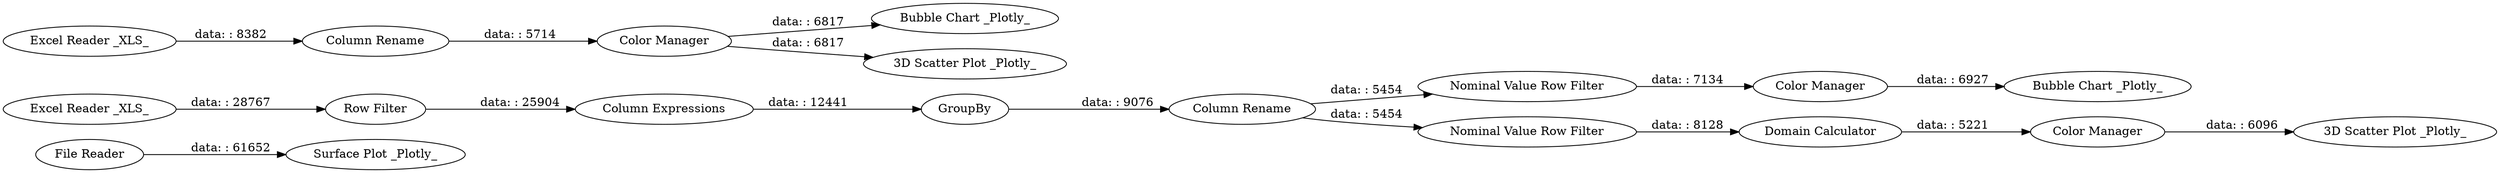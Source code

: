 digraph {
	"-2164033853383290364_1" [label="File Reader"]
	"-2164033853383290364_21" [label="Color Manager"]
	"-2164033853383290364_20" [label="Bubble Chart _Plotly_"]
	"-2164033853383290364_4" [label="Excel Reader _XLS_"]
	"-2164033853383290364_16" [label="Row Filter"]
	"-2164033853383290364_13" [label=GroupBy]
	"-2164033853383290364_10" [label="Color Manager"]
	"-2164033853383290364_7" [label="Color Manager"]
	"-2164033853383290364_17" [label="Column Expressions"]
	"-2164033853383290364_5" [label="Column Rename"]
	"-2164033853383290364_14" [label="3D Scatter Plot _Plotly_"]
	"-2164033853383290364_11" [label="Domain Calculator"]
	"-2164033853383290364_6" [label="Bubble Chart _Plotly_"]
	"-2164033853383290364_2" [label="Surface Plot _Plotly_"]
	"-2164033853383290364_9" [label="Excel Reader _XLS_"]
	"-2164033853383290364_23" [label="Column Rename"]
	"-2164033853383290364_8" [label="3D Scatter Plot _Plotly_"]
	"-2164033853383290364_22" [label="Nominal Value Row Filter"]
	"-2164033853383290364_18" [label="Nominal Value Row Filter"]
	"-2164033853383290364_11" -> "-2164033853383290364_10" [label="data: : 5221"]
	"-2164033853383290364_13" -> "-2164033853383290364_23" [label="data: : 9076"]
	"-2164033853383290364_17" -> "-2164033853383290364_13" [label="data: : 12441"]
	"-2164033853383290364_16" -> "-2164033853383290364_17" [label="data: : 25904"]
	"-2164033853383290364_23" -> "-2164033853383290364_18" [label="data: : 5454"]
	"-2164033853383290364_4" -> "-2164033853383290364_5" [label="data: : 8382"]
	"-2164033853383290364_9" -> "-2164033853383290364_16" [label="data: : 28767"]
	"-2164033853383290364_18" -> "-2164033853383290364_11" [label="data: : 8128"]
	"-2164033853383290364_22" -> "-2164033853383290364_21" [label="data: : 7134"]
	"-2164033853383290364_23" -> "-2164033853383290364_22" [label="data: : 5454"]
	"-2164033853383290364_7" -> "-2164033853383290364_6" [label="data: : 6817"]
	"-2164033853383290364_10" -> "-2164033853383290364_14" [label="data: : 6096"]
	"-2164033853383290364_21" -> "-2164033853383290364_20" [label="data: : 6927"]
	"-2164033853383290364_1" -> "-2164033853383290364_2" [label="data: : 61652"]
	"-2164033853383290364_7" -> "-2164033853383290364_8" [label="data: : 6817"]
	"-2164033853383290364_5" -> "-2164033853383290364_7" [label="data: : 5714"]
	rankdir=LR
}
